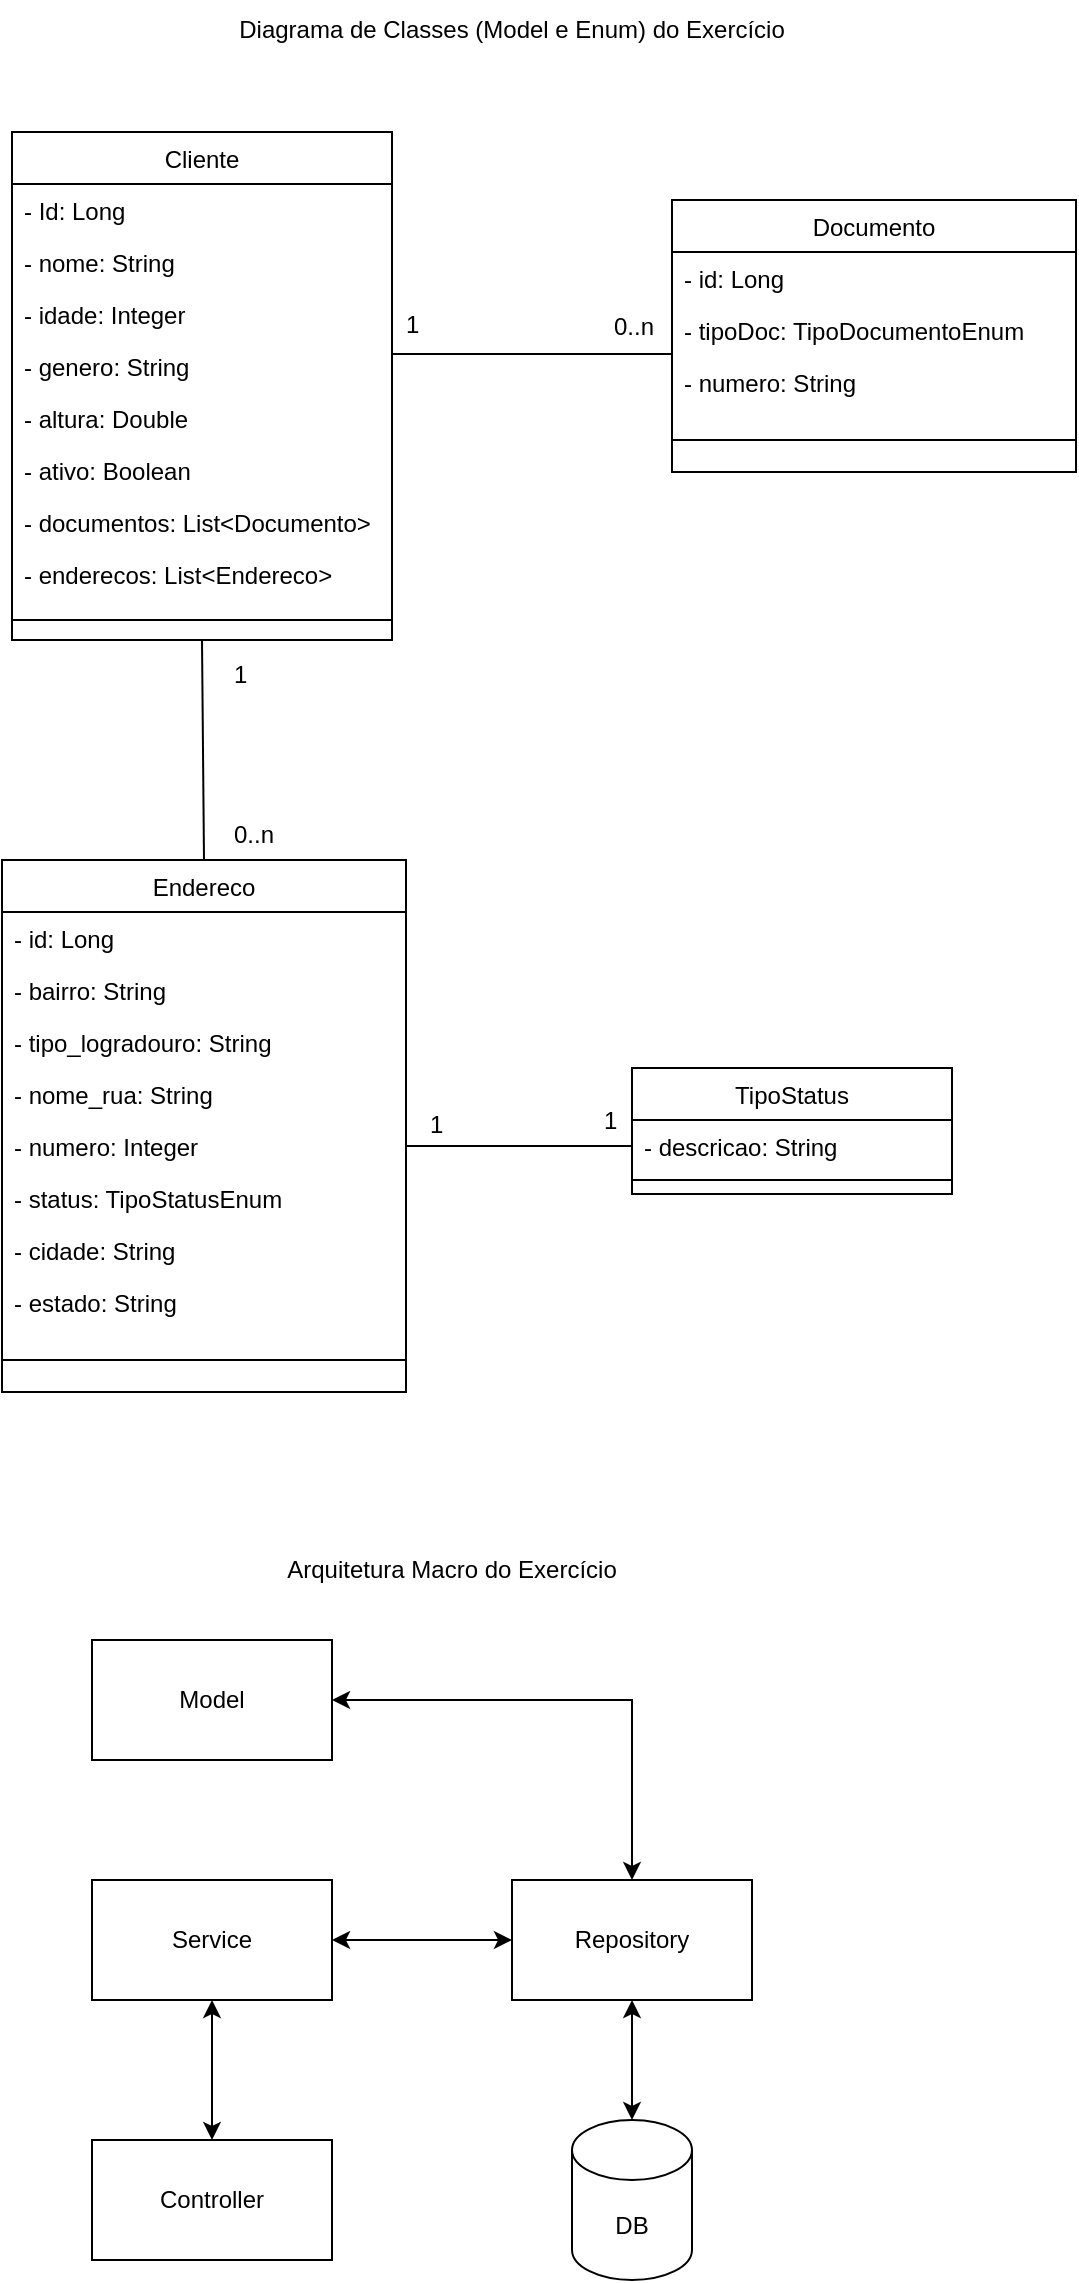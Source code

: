 <mxfile version="16.5.1" type="device"><diagram id="C5RBs43oDa-KdzZeNtuy" name="Page-1"><mxGraphModel dx="1108" dy="545" grid="1" gridSize="10" guides="1" tooltips="1" connect="1" arrows="1" fold="1" page="1" pageScale="1" pageWidth="827" pageHeight="1169" math="0" shadow="0"><root><mxCell id="WIyWlLk6GJQsqaUBKTNV-0"/><mxCell id="WIyWlLk6GJQsqaUBKTNV-1" parent="WIyWlLk6GJQsqaUBKTNV-0"/><mxCell id="AjW0rCWKNa3jLvb5hlma-0" value="Cliente" style="swimlane;fontStyle=0;align=center;verticalAlign=top;childLayout=stackLayout;horizontal=1;startSize=26;horizontalStack=0;resizeParent=1;resizeLast=0;collapsible=1;marginBottom=0;rounded=0;shadow=0;strokeWidth=1;" vertex="1" parent="WIyWlLk6GJQsqaUBKTNV-1"><mxGeometry x="190" y="126" width="190" height="254" as="geometry"><mxRectangle x="230" y="140" width="160" height="26" as="alternateBounds"/></mxGeometry></mxCell><mxCell id="AjW0rCWKNa3jLvb5hlma-1" value="- Id: Long" style="text;align=left;verticalAlign=top;spacingLeft=4;spacingRight=4;overflow=hidden;rotatable=0;points=[[0,0.5],[1,0.5]];portConstraint=eastwest;" vertex="1" parent="AjW0rCWKNa3jLvb5hlma-0"><mxGeometry y="26" width="190" height="26" as="geometry"/></mxCell><mxCell id="AjW0rCWKNa3jLvb5hlma-2" value="- nome: String" style="text;align=left;verticalAlign=top;spacingLeft=4;spacingRight=4;overflow=hidden;rotatable=0;points=[[0,0.5],[1,0.5]];portConstraint=eastwest;rounded=0;shadow=0;html=0;" vertex="1" parent="AjW0rCWKNa3jLvb5hlma-0"><mxGeometry y="52" width="190" height="26" as="geometry"/></mxCell><mxCell id="AjW0rCWKNa3jLvb5hlma-3" value="- idade: Integer" style="text;align=left;verticalAlign=top;spacingLeft=4;spacingRight=4;overflow=hidden;rotatable=0;points=[[0,0.5],[1,0.5]];portConstraint=eastwest;rounded=0;shadow=0;html=0;" vertex="1" parent="AjW0rCWKNa3jLvb5hlma-0"><mxGeometry y="78" width="190" height="26" as="geometry"/></mxCell><mxCell id="AjW0rCWKNa3jLvb5hlma-4" value="- genero: String" style="text;align=left;verticalAlign=top;spacingLeft=4;spacingRight=4;overflow=hidden;rotatable=0;points=[[0,0.5],[1,0.5]];portConstraint=eastwest;rounded=0;shadow=0;html=0;" vertex="1" parent="AjW0rCWKNa3jLvb5hlma-0"><mxGeometry y="104" width="190" height="26" as="geometry"/></mxCell><mxCell id="AjW0rCWKNa3jLvb5hlma-5" value="- altura: Double" style="text;align=left;verticalAlign=top;spacingLeft=4;spacingRight=4;overflow=hidden;rotatable=0;points=[[0,0.5],[1,0.5]];portConstraint=eastwest;rounded=0;shadow=0;html=0;" vertex="1" parent="AjW0rCWKNa3jLvb5hlma-0"><mxGeometry y="130" width="190" height="26" as="geometry"/></mxCell><mxCell id="AjW0rCWKNa3jLvb5hlma-42" value="- ativo: Boolean" style="text;align=left;verticalAlign=top;spacingLeft=4;spacingRight=4;overflow=hidden;rotatable=0;points=[[0,0.5],[1,0.5]];portConstraint=eastwest;rounded=0;shadow=0;html=0;" vertex="1" parent="AjW0rCWKNa3jLvb5hlma-0"><mxGeometry y="156" width="190" height="26" as="geometry"/></mxCell><mxCell id="AjW0rCWKNa3jLvb5hlma-6" value="- documentos: List&lt;Documento&gt;" style="text;align=left;verticalAlign=top;spacingLeft=4;spacingRight=4;overflow=hidden;rotatable=0;points=[[0,0.5],[1,0.5]];portConstraint=eastwest;rounded=0;shadow=0;html=0;" vertex="1" parent="AjW0rCWKNa3jLvb5hlma-0"><mxGeometry y="182" width="190" height="26" as="geometry"/></mxCell><mxCell id="AjW0rCWKNa3jLvb5hlma-41" value="- enderecos: List&lt;Endereco&gt;" style="text;align=left;verticalAlign=top;spacingLeft=4;spacingRight=4;overflow=hidden;rotatable=0;points=[[0,0.5],[1,0.5]];portConstraint=eastwest;rounded=0;shadow=0;html=0;" vertex="1" parent="AjW0rCWKNa3jLvb5hlma-0"><mxGeometry y="208" width="190" height="26" as="geometry"/></mxCell><mxCell id="AjW0rCWKNa3jLvb5hlma-7" value="" style="line;html=1;strokeWidth=1;align=left;verticalAlign=middle;spacingTop=-1;spacingLeft=3;spacingRight=3;rotatable=0;labelPosition=right;points=[];portConstraint=eastwest;" vertex="1" parent="AjW0rCWKNa3jLvb5hlma-0"><mxGeometry y="234" width="190" height="20" as="geometry"/></mxCell><mxCell id="AjW0rCWKNa3jLvb5hlma-8" value="Documento" style="swimlane;fontStyle=0;align=center;verticalAlign=top;childLayout=stackLayout;horizontal=1;startSize=26;horizontalStack=0;resizeParent=1;resizeLast=0;collapsible=1;marginBottom=0;rounded=0;shadow=0;strokeWidth=1;" vertex="1" parent="WIyWlLk6GJQsqaUBKTNV-1"><mxGeometry x="520" y="160" width="202" height="136" as="geometry"><mxRectangle x="550" y="140" width="160" height="26" as="alternateBounds"/></mxGeometry></mxCell><mxCell id="AjW0rCWKNa3jLvb5hlma-9" value="- id: Long" style="text;align=left;verticalAlign=top;spacingLeft=4;spacingRight=4;overflow=hidden;rotatable=0;points=[[0,0.5],[1,0.5]];portConstraint=eastwest;" vertex="1" parent="AjW0rCWKNa3jLvb5hlma-8"><mxGeometry y="26" width="202" height="26" as="geometry"/></mxCell><mxCell id="AjW0rCWKNa3jLvb5hlma-10" value="- tipoDoc: TipoDocumentoEnum" style="text;align=left;verticalAlign=top;spacingLeft=4;spacingRight=4;overflow=hidden;rotatable=0;points=[[0,0.5],[1,0.5]];portConstraint=eastwest;rounded=0;shadow=0;html=0;" vertex="1" parent="AjW0rCWKNa3jLvb5hlma-8"><mxGeometry y="52" width="202" height="26" as="geometry"/></mxCell><mxCell id="AjW0rCWKNa3jLvb5hlma-13" value="- numero: String" style="text;align=left;verticalAlign=top;spacingLeft=4;spacingRight=4;overflow=hidden;rotatable=0;points=[[0,0.5],[1,0.5]];portConstraint=eastwest;rounded=0;shadow=0;html=0;" vertex="1" parent="AjW0rCWKNa3jLvb5hlma-8"><mxGeometry y="78" width="202" height="26" as="geometry"/></mxCell><mxCell id="AjW0rCWKNa3jLvb5hlma-17" value="" style="line;html=1;strokeWidth=1;align=left;verticalAlign=middle;spacingTop=-1;spacingLeft=3;spacingRight=3;rotatable=0;labelPosition=right;points=[];portConstraint=eastwest;" vertex="1" parent="AjW0rCWKNa3jLvb5hlma-8"><mxGeometry y="104" width="202" height="32" as="geometry"/></mxCell><mxCell id="AjW0rCWKNa3jLvb5hlma-22" value="" style="endArrow=none;html=1;rounded=0;entryX=0;entryY=0.5;entryDx=0;entryDy=0;" edge="1" parent="WIyWlLk6GJQsqaUBKTNV-1"><mxGeometry width="50" height="50" relative="1" as="geometry"><mxPoint x="380" y="237" as="sourcePoint"/><mxPoint x="520" y="237" as="targetPoint"/></mxGeometry></mxCell><mxCell id="AjW0rCWKNa3jLvb5hlma-23" value="1" style="resizable=0;align=left;verticalAlign=bottom;labelBackgroundColor=none;fontSize=12;" connectable="0" vertex="1" parent="WIyWlLk6GJQsqaUBKTNV-1"><mxGeometry x="385" y="231" as="geometry"/></mxCell><mxCell id="AjW0rCWKNa3jLvb5hlma-24" value="0..n" style="resizable=0;align=left;verticalAlign=bottom;labelBackgroundColor=none;fontSize=12;" connectable="0" vertex="1" parent="WIyWlLk6GJQsqaUBKTNV-1"><mxGeometry x="400" y="236" as="geometry"><mxPoint x="89" y="-4" as="offset"/></mxGeometry></mxCell><mxCell id="AjW0rCWKNa3jLvb5hlma-26" value="" style="resizable=0;align=left;verticalAlign=bottom;labelBackgroundColor=none;fontSize=12;" connectable="0" vertex="1" parent="WIyWlLk6GJQsqaUBKTNV-1"><mxGeometry x="395" y="231" as="geometry"><mxPoint x="198" y="176" as="offset"/></mxGeometry></mxCell><mxCell id="AjW0rCWKNa3jLvb5hlma-28" value="Model" style="rounded=0;whiteSpace=wrap;html=1;" vertex="1" parent="WIyWlLk6GJQsqaUBKTNV-1"><mxGeometry x="230" y="880" width="120" height="60" as="geometry"/></mxCell><mxCell id="AjW0rCWKNa3jLvb5hlma-29" value="Repository" style="rounded=0;whiteSpace=wrap;html=1;" vertex="1" parent="WIyWlLk6GJQsqaUBKTNV-1"><mxGeometry x="440" y="1000" width="120" height="60" as="geometry"/></mxCell><mxCell id="AjW0rCWKNa3jLvb5hlma-30" value="Service" style="rounded=0;whiteSpace=wrap;html=1;" vertex="1" parent="WIyWlLk6GJQsqaUBKTNV-1"><mxGeometry x="230" y="1000" width="120" height="60" as="geometry"/></mxCell><mxCell id="AjW0rCWKNa3jLvb5hlma-31" value="Controller" style="rounded=0;whiteSpace=wrap;html=1;" vertex="1" parent="WIyWlLk6GJQsqaUBKTNV-1"><mxGeometry x="230" y="1130" width="120" height="60" as="geometry"/></mxCell><mxCell id="AjW0rCWKNa3jLvb5hlma-34" value="" style="endArrow=classic;startArrow=classic;html=1;rounded=0;exitX=1;exitY=0.5;exitDx=0;exitDy=0;entryX=0.5;entryY=0;entryDx=0;entryDy=0;" edge="1" parent="WIyWlLk6GJQsqaUBKTNV-1" source="AjW0rCWKNa3jLvb5hlma-28" target="AjW0rCWKNa3jLvb5hlma-29"><mxGeometry width="50" height="50" relative="1" as="geometry"><mxPoint x="260" y="930" as="sourcePoint"/><mxPoint x="310" y="880" as="targetPoint"/><Array as="points"><mxPoint x="500" y="910"/></Array></mxGeometry></mxCell><mxCell id="AjW0rCWKNa3jLvb5hlma-35" value="" style="endArrow=classic;startArrow=classic;html=1;rounded=0;entryX=0.5;entryY=1;entryDx=0;entryDy=0;exitX=0.5;exitY=0;exitDx=0;exitDy=0;exitPerimeter=0;" edge="1" parent="WIyWlLk6GJQsqaUBKTNV-1" source="AjW0rCWKNa3jLvb5hlma-37" target="AjW0rCWKNa3jLvb5hlma-29"><mxGeometry width="50" height="50" relative="1" as="geometry"><mxPoint x="500" y="1120" as="sourcePoint"/><mxPoint x="310" y="1050" as="targetPoint"/></mxGeometry></mxCell><mxCell id="AjW0rCWKNa3jLvb5hlma-36" value="" style="endArrow=classic;startArrow=classic;html=1;rounded=0;entryX=0;entryY=0.5;entryDx=0;entryDy=0;exitX=1;exitY=0.5;exitDx=0;exitDy=0;" edge="1" parent="WIyWlLk6GJQsqaUBKTNV-1" source="AjW0rCWKNa3jLvb5hlma-30" target="AjW0rCWKNa3jLvb5hlma-29"><mxGeometry width="50" height="50" relative="1" as="geometry"><mxPoint x="260" y="1100" as="sourcePoint"/><mxPoint x="310" y="1050" as="targetPoint"/></mxGeometry></mxCell><mxCell id="AjW0rCWKNa3jLvb5hlma-37" value="DB" style="shape=cylinder3;whiteSpace=wrap;html=1;boundedLbl=1;backgroundOutline=1;size=15;" vertex="1" parent="WIyWlLk6GJQsqaUBKTNV-1"><mxGeometry x="470" y="1120" width="60" height="80" as="geometry"/></mxCell><mxCell id="AjW0rCWKNa3jLvb5hlma-38" value="" style="endArrow=classic;startArrow=classic;html=1;rounded=0;exitX=0.5;exitY=0;exitDx=0;exitDy=0;" edge="1" parent="WIyWlLk6GJQsqaUBKTNV-1" source="AjW0rCWKNa3jLvb5hlma-31" target="AjW0rCWKNa3jLvb5hlma-30"><mxGeometry width="50" height="50" relative="1" as="geometry"><mxPoint x="260" y="1100" as="sourcePoint"/><mxPoint x="290" y="1060" as="targetPoint"/></mxGeometry></mxCell><mxCell id="AjW0rCWKNa3jLvb5hlma-39" value="Diagrama de Classes (Model e Enum) do Exercício" style="text;html=1;strokeColor=none;fillColor=none;align=center;verticalAlign=middle;whiteSpace=wrap;rounded=0;" vertex="1" parent="WIyWlLk6GJQsqaUBKTNV-1"><mxGeometry x="290" y="60" width="300" height="30" as="geometry"/></mxCell><mxCell id="AjW0rCWKNa3jLvb5hlma-40" value="Arquitetura Macro do Exercício" style="text;html=1;strokeColor=none;fillColor=none;align=center;verticalAlign=middle;whiteSpace=wrap;rounded=0;" vertex="1" parent="WIyWlLk6GJQsqaUBKTNV-1"><mxGeometry x="320" y="830" width="180" height="30" as="geometry"/></mxCell><mxCell id="AjW0rCWKNa3jLvb5hlma-43" value="Endereco" style="swimlane;fontStyle=0;align=center;verticalAlign=top;childLayout=stackLayout;horizontal=1;startSize=26;horizontalStack=0;resizeParent=1;resizeLast=0;collapsible=1;marginBottom=0;rounded=0;shadow=0;strokeWidth=1;" vertex="1" parent="WIyWlLk6GJQsqaUBKTNV-1"><mxGeometry x="185" y="490" width="202" height="266" as="geometry"><mxRectangle x="550" y="140" width="160" height="26" as="alternateBounds"/></mxGeometry></mxCell><mxCell id="AjW0rCWKNa3jLvb5hlma-44" value="- id: Long" style="text;align=left;verticalAlign=top;spacingLeft=4;spacingRight=4;overflow=hidden;rotatable=0;points=[[0,0.5],[1,0.5]];portConstraint=eastwest;" vertex="1" parent="AjW0rCWKNa3jLvb5hlma-43"><mxGeometry y="26" width="202" height="26" as="geometry"/></mxCell><mxCell id="AjW0rCWKNa3jLvb5hlma-45" value="- bairro: String" style="text;align=left;verticalAlign=top;spacingLeft=4;spacingRight=4;overflow=hidden;rotatable=0;points=[[0,0.5],[1,0.5]];portConstraint=eastwest;rounded=0;shadow=0;html=0;" vertex="1" parent="AjW0rCWKNa3jLvb5hlma-43"><mxGeometry y="52" width="202" height="26" as="geometry"/></mxCell><mxCell id="AjW0rCWKNa3jLvb5hlma-46" value="- tipo_logradouro: String" style="text;align=left;verticalAlign=top;spacingLeft=4;spacingRight=4;overflow=hidden;rotatable=0;points=[[0,0.5],[1,0.5]];portConstraint=eastwest;rounded=0;shadow=0;html=0;" vertex="1" parent="AjW0rCWKNa3jLvb5hlma-43"><mxGeometry y="78" width="202" height="26" as="geometry"/></mxCell><mxCell id="AjW0rCWKNa3jLvb5hlma-52" value="- nome_rua: String" style="text;align=left;verticalAlign=top;spacingLeft=4;spacingRight=4;overflow=hidden;rotatable=0;points=[[0,0.5],[1,0.5]];portConstraint=eastwest;rounded=0;shadow=0;html=0;" vertex="1" parent="AjW0rCWKNa3jLvb5hlma-43"><mxGeometry y="104" width="202" height="26" as="geometry"/></mxCell><mxCell id="AjW0rCWKNa3jLvb5hlma-53" value="- numero: Integer" style="text;align=left;verticalAlign=top;spacingLeft=4;spacingRight=4;overflow=hidden;rotatable=0;points=[[0,0.5],[1,0.5]];portConstraint=eastwest;rounded=0;shadow=0;html=0;" vertex="1" parent="AjW0rCWKNa3jLvb5hlma-43"><mxGeometry y="130" width="202" height="26" as="geometry"/></mxCell><mxCell id="AjW0rCWKNa3jLvb5hlma-54" value="- status: TipoStatusEnum" style="text;align=left;verticalAlign=top;spacingLeft=4;spacingRight=4;overflow=hidden;rotatable=0;points=[[0,0.5],[1,0.5]];portConstraint=eastwest;rounded=0;shadow=0;html=0;" vertex="1" parent="AjW0rCWKNa3jLvb5hlma-43"><mxGeometry y="156" width="202" height="26" as="geometry"/></mxCell><mxCell id="AjW0rCWKNa3jLvb5hlma-55" value="- cidade: String" style="text;align=left;verticalAlign=top;spacingLeft=4;spacingRight=4;overflow=hidden;rotatable=0;points=[[0,0.5],[1,0.5]];portConstraint=eastwest;rounded=0;shadow=0;html=0;" vertex="1" parent="AjW0rCWKNa3jLvb5hlma-43"><mxGeometry y="182" width="202" height="26" as="geometry"/></mxCell><mxCell id="AjW0rCWKNa3jLvb5hlma-56" value="- estado: String" style="text;align=left;verticalAlign=top;spacingLeft=4;spacingRight=4;overflow=hidden;rotatable=0;points=[[0,0.5],[1,0.5]];portConstraint=eastwest;rounded=0;shadow=0;html=0;" vertex="1" parent="AjW0rCWKNa3jLvb5hlma-43"><mxGeometry y="208" width="202" height="26" as="geometry"/></mxCell><mxCell id="AjW0rCWKNa3jLvb5hlma-47" value="" style="line;html=1;strokeWidth=1;align=left;verticalAlign=middle;spacingTop=-1;spacingLeft=3;spacingRight=3;rotatable=0;labelPosition=right;points=[];portConstraint=eastwest;" vertex="1" parent="AjW0rCWKNa3jLvb5hlma-43"><mxGeometry y="234" width="202" height="32" as="geometry"/></mxCell><mxCell id="AjW0rCWKNa3jLvb5hlma-49" value="" style="endArrow=none;html=1;rounded=0;entryX=0.5;entryY=0;entryDx=0;entryDy=0;exitX=0.5;exitY=1;exitDx=0;exitDy=0;" edge="1" parent="WIyWlLk6GJQsqaUBKTNV-1" source="AjW0rCWKNa3jLvb5hlma-0" target="AjW0rCWKNa3jLvb5hlma-43"><mxGeometry width="50" height="50" relative="1" as="geometry"><mxPoint x="255" y="440" as="sourcePoint"/><mxPoint x="395" y="440" as="targetPoint"/><Array as="points"/></mxGeometry></mxCell><mxCell id="AjW0rCWKNa3jLvb5hlma-50" value="1" style="resizable=0;align=left;verticalAlign=bottom;labelBackgroundColor=none;fontSize=12;" connectable="0" vertex="1" parent="WIyWlLk6GJQsqaUBKTNV-1"><mxGeometry x="300" y="400" as="geometry"><mxPoint x="-1" y="6" as="offset"/></mxGeometry></mxCell><mxCell id="AjW0rCWKNa3jLvb5hlma-51" value="0..n" style="resizable=0;align=left;verticalAlign=bottom;labelBackgroundColor=none;fontSize=12;" connectable="0" vertex="1" parent="WIyWlLk6GJQsqaUBKTNV-1"><mxGeometry x="210" y="490" as="geometry"><mxPoint x="89" y="-4" as="offset"/></mxGeometry></mxCell><mxCell id="AjW0rCWKNa3jLvb5hlma-57" value="TipoStatus" style="swimlane;fontStyle=0;align=center;verticalAlign=top;childLayout=stackLayout;horizontal=1;startSize=26;horizontalStack=0;resizeParent=1;resizeLast=0;collapsible=1;marginBottom=0;rounded=0;shadow=0;strokeWidth=1;" vertex="1" parent="WIyWlLk6GJQsqaUBKTNV-1"><mxGeometry x="500" y="594" width="160" height="63" as="geometry"><mxRectangle x="550" y="140" width="160" height="26" as="alternateBounds"/></mxGeometry></mxCell><mxCell id="AjW0rCWKNa3jLvb5hlma-59" value="- descricao: String" style="text;align=left;verticalAlign=top;spacingLeft=4;spacingRight=4;overflow=hidden;rotatable=0;points=[[0,0.5],[1,0.5]];portConstraint=eastwest;rounded=0;shadow=0;html=0;" vertex="1" parent="AjW0rCWKNa3jLvb5hlma-57"><mxGeometry y="26" width="160" height="26" as="geometry"/></mxCell><mxCell id="AjW0rCWKNa3jLvb5hlma-60" value="" style="line;html=1;strokeWidth=1;align=left;verticalAlign=middle;spacingTop=-1;spacingLeft=3;spacingRight=3;rotatable=0;labelPosition=right;points=[];portConstraint=eastwest;" vertex="1" parent="AjW0rCWKNa3jLvb5hlma-57"><mxGeometry y="52" width="160" height="8" as="geometry"/></mxCell><mxCell id="AjW0rCWKNa3jLvb5hlma-61" value="" style="endArrow=none;html=1;rounded=0;exitX=1;exitY=0.5;exitDx=0;exitDy=0;entryX=0;entryY=0.5;entryDx=0;entryDy=0;" edge="1" parent="WIyWlLk6GJQsqaUBKTNV-1" source="AjW0rCWKNa3jLvb5hlma-53" target="AjW0rCWKNa3jLvb5hlma-59"><mxGeometry width="50" height="50" relative="1" as="geometry"><mxPoint x="461" y="585" as="sourcePoint"/><mxPoint x="480" y="660" as="targetPoint"/><Array as="points"/></mxGeometry></mxCell><mxCell id="AjW0rCWKNa3jLvb5hlma-62" value="1" style="resizable=0;align=left;verticalAlign=bottom;labelBackgroundColor=none;fontSize=12;" connectable="0" vertex="1" parent="WIyWlLk6GJQsqaUBKTNV-1"><mxGeometry x="307" y="408" as="geometry"><mxPoint x="177" y="221" as="offset"/></mxGeometry></mxCell><mxCell id="AjW0rCWKNa3jLvb5hlma-65" value="1" style="resizable=0;align=left;verticalAlign=bottom;labelBackgroundColor=none;fontSize=12;" connectable="0" vertex="1" parent="WIyWlLk6GJQsqaUBKTNV-1"><mxGeometry x="220" y="410" as="geometry"><mxPoint x="177" y="221" as="offset"/></mxGeometry></mxCell></root></mxGraphModel></diagram></mxfile>